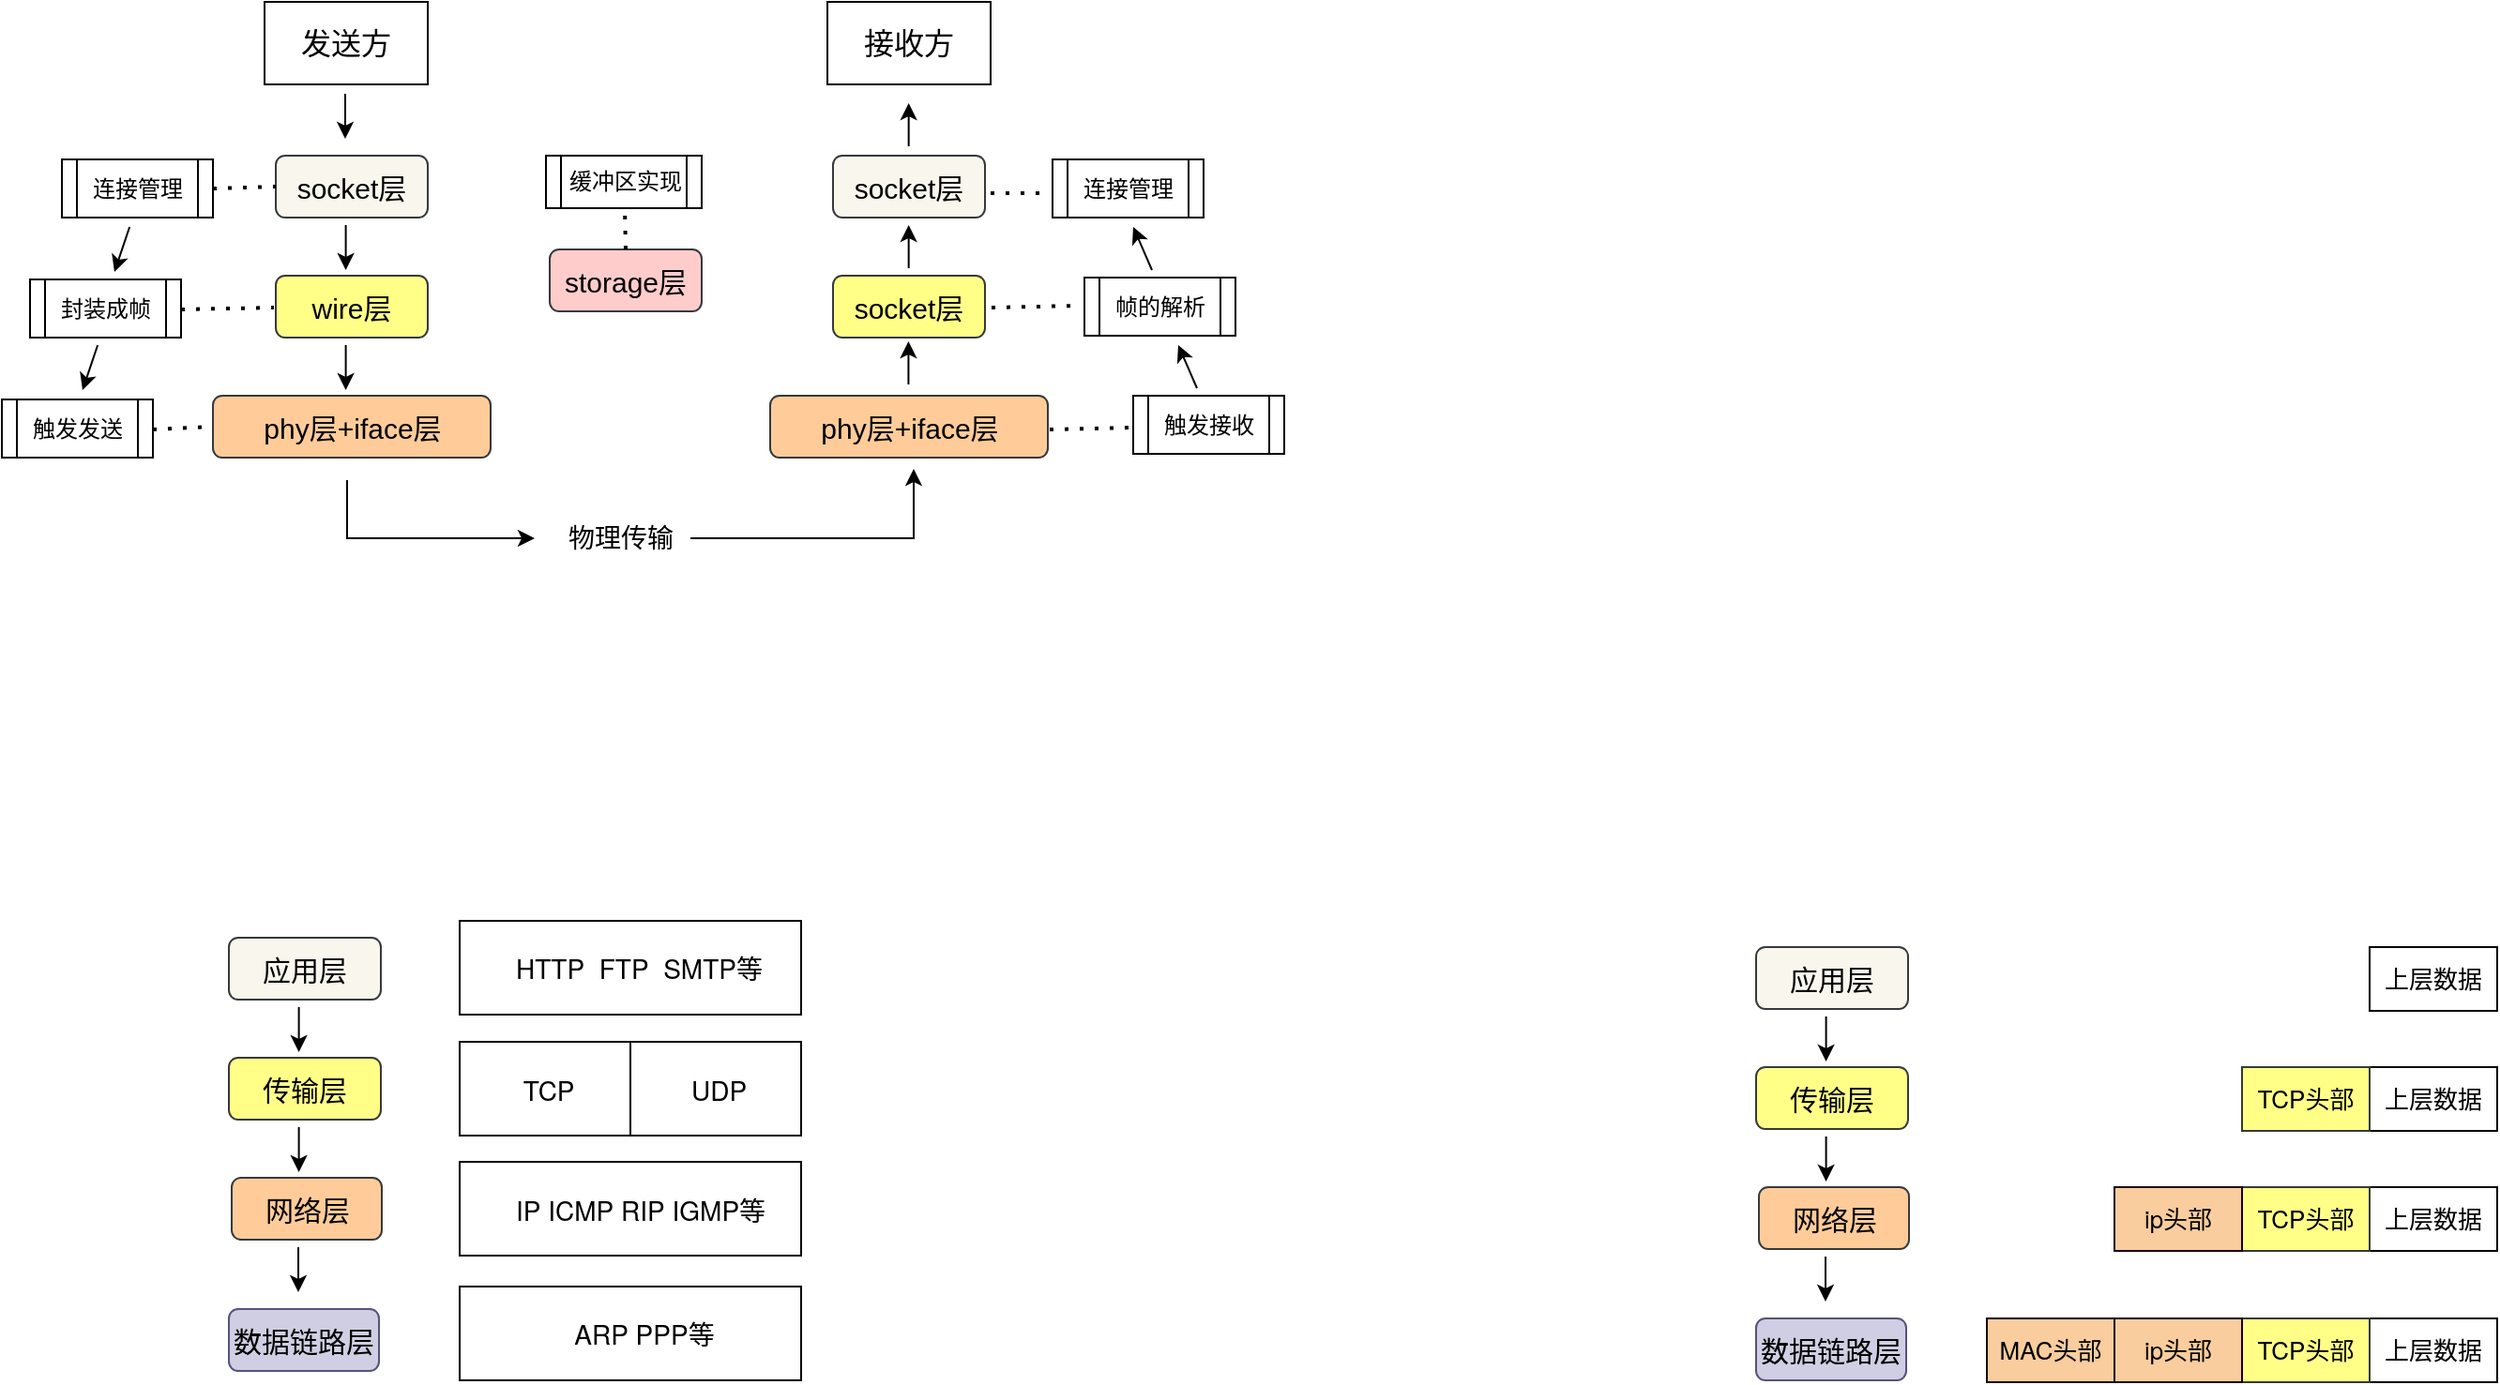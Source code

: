 <mxfile version="27.0.5">
  <diagram name="第 1 页" id="BkdToONx1IHVNfrN-008">
    <mxGraphModel dx="1717" dy="1148" grid="0" gridSize="10" guides="1" tooltips="1" connect="1" arrows="1" fold="1" page="1" pageScale="1" pageWidth="827" pageHeight="1169" math="0" shadow="0">
      <root>
        <mxCell id="0" />
        <mxCell id="1" parent="0" />
        <mxCell id="GgT4CGJnypytYm0mnlGx-1" value="&lt;font style=&quot;font-size: 16px;&quot;&gt;发送方&lt;/font&gt;" style="rounded=0;whiteSpace=wrap;html=1;" parent="1" vertex="1">
          <mxGeometry x="240" y="233" width="87" height="44" as="geometry" />
        </mxCell>
        <mxCell id="GgT4CGJnypytYm0mnlGx-4" value="&lt;span style=&quot;font-size: 16px;&quot;&gt;接收方&lt;/span&gt;" style="rounded=0;whiteSpace=wrap;html=1;" parent="1" vertex="1">
          <mxGeometry x="540" y="233" width="87" height="44" as="geometry" />
        </mxCell>
        <mxCell id="GgT4CGJnypytYm0mnlGx-5" value="" style="endArrow=classic;html=1;rounded=0;" parent="1" edge="1">
          <mxGeometry width="50" height="50" relative="1" as="geometry">
            <mxPoint x="283" y="282" as="sourcePoint" />
            <mxPoint x="283" y="306" as="targetPoint" />
          </mxGeometry>
        </mxCell>
        <mxCell id="GgT4CGJnypytYm0mnlGx-7" value="&lt;font style=&quot;font-size: 15px;&quot;&gt;socket层&lt;/font&gt;" style="rounded=1;whiteSpace=wrap;html=1;fillColor=#f9f7ed;strokeColor=#36393d;" parent="1" vertex="1">
          <mxGeometry x="246" y="315" width="81" height="33" as="geometry" />
        </mxCell>
        <mxCell id="GgT4CGJnypytYm0mnlGx-8" value="&lt;font style=&quot;font-size: 15px;&quot;&gt;wire层&lt;/font&gt;" style="rounded=1;whiteSpace=wrap;html=1;fillColor=#ffff88;strokeColor=#36393d;" parent="1" vertex="1">
          <mxGeometry x="246" y="379" width="81" height="33" as="geometry" />
        </mxCell>
        <mxCell id="GgT4CGJnypytYm0mnlGx-9" value="&lt;font style=&quot;font-size: 15px;&quot;&gt;phy层+iface层&lt;/font&gt;" style="rounded=1;whiteSpace=wrap;html=1;fillColor=#ffcc99;strokeColor=#36393d;" parent="1" vertex="1">
          <mxGeometry x="212.5" y="443" width="148" height="33" as="geometry" />
        </mxCell>
        <mxCell id="GgT4CGJnypytYm0mnlGx-11" value="&lt;font style=&quot;font-size: 15px;&quot;&gt;socket层&lt;/font&gt;" style="rounded=1;whiteSpace=wrap;html=1;fillColor=#f9f7ed;strokeColor=#36393d;" parent="1" vertex="1">
          <mxGeometry x="543" y="315" width="81" height="33" as="geometry" />
        </mxCell>
        <mxCell id="GgT4CGJnypytYm0mnlGx-12" value="&lt;font style=&quot;font-size: 15px;&quot;&gt;socket层&lt;/font&gt;" style="rounded=1;whiteSpace=wrap;html=1;fillColor=#ffff88;strokeColor=#36393d;" parent="1" vertex="1">
          <mxGeometry x="543" y="379" width="81" height="33" as="geometry" />
        </mxCell>
        <mxCell id="GgT4CGJnypytYm0mnlGx-14" value="&lt;font style=&quot;font-size: 15px;&quot;&gt;phy层+iface层&lt;/font&gt;" style="rounded=1;whiteSpace=wrap;html=1;fillColor=#ffcc99;strokeColor=#36393d;" parent="1" vertex="1">
          <mxGeometry x="509.5" y="443" width="148" height="33" as="geometry" />
        </mxCell>
        <mxCell id="GgT4CGJnypytYm0mnlGx-16" value="" style="endArrow=classic;html=1;rounded=0;" parent="1" edge="1">
          <mxGeometry width="50" height="50" relative="1" as="geometry">
            <mxPoint x="284" y="488" as="sourcePoint" />
            <mxPoint x="384" y="519" as="targetPoint" />
            <Array as="points">
              <mxPoint x="284" y="519" />
            </Array>
          </mxGeometry>
        </mxCell>
        <mxCell id="GgT4CGJnypytYm0mnlGx-17" value="" style="endArrow=classic;html=1;rounded=0;" parent="1" edge="1">
          <mxGeometry width="50" height="50" relative="1" as="geometry">
            <mxPoint x="283.3" y="352" as="sourcePoint" />
            <mxPoint x="283.3" y="376" as="targetPoint" />
          </mxGeometry>
        </mxCell>
        <mxCell id="GgT4CGJnypytYm0mnlGx-18" value="" style="endArrow=classic;html=1;rounded=0;" parent="1" edge="1">
          <mxGeometry width="50" height="50" relative="1" as="geometry">
            <mxPoint x="283.3" y="416" as="sourcePoint" />
            <mxPoint x="283.3" y="440" as="targetPoint" />
          </mxGeometry>
        </mxCell>
        <mxCell id="GgT4CGJnypytYm0mnlGx-22" value="物理传输" style="text;strokeColor=none;fillColor=none;align=left;verticalAlign=middle;spacingLeft=4;spacingRight=4;overflow=hidden;points=[[0,0.5],[1,0.5]];portConstraint=eastwest;rotatable=0;whiteSpace=wrap;html=1;strokeWidth=14;fontSize=14;" parent="1" vertex="1">
          <mxGeometry x="396" y="504" width="80" height="30" as="geometry" />
        </mxCell>
        <mxCell id="GgT4CGJnypytYm0mnlGx-24" value="" style="endArrow=classic;html=1;rounded=0;" parent="1" edge="1">
          <mxGeometry width="50" height="50" relative="1" as="geometry">
            <mxPoint x="467" y="519" as="sourcePoint" />
            <mxPoint x="586" y="482" as="targetPoint" />
            <Array as="points">
              <mxPoint x="586" y="519" />
            </Array>
          </mxGeometry>
        </mxCell>
        <mxCell id="GgT4CGJnypytYm0mnlGx-27" value="" style="endArrow=classic;html=1;rounded=0;" parent="1" edge="1">
          <mxGeometry width="50" height="50" relative="1" as="geometry">
            <mxPoint x="583.21" y="437" as="sourcePoint" />
            <mxPoint x="583.21" y="414" as="targetPoint" />
          </mxGeometry>
        </mxCell>
        <mxCell id="GgT4CGJnypytYm0mnlGx-28" value="" style="endArrow=classic;html=1;rounded=0;" parent="1" edge="1">
          <mxGeometry width="50" height="50" relative="1" as="geometry">
            <mxPoint x="583.33" y="375" as="sourcePoint" />
            <mxPoint x="583.33" y="352" as="targetPoint" />
          </mxGeometry>
        </mxCell>
        <mxCell id="GgT4CGJnypytYm0mnlGx-29" value="" style="endArrow=classic;html=1;rounded=0;" parent="1" edge="1">
          <mxGeometry width="50" height="50" relative="1" as="geometry">
            <mxPoint x="583.33" y="310" as="sourcePoint" />
            <mxPoint x="583.33" y="287" as="targetPoint" />
          </mxGeometry>
        </mxCell>
        <mxCell id="GgT4CGJnypytYm0mnlGx-30" value="&lt;span style=&quot;font-size: 15px;&quot;&gt;storage层&lt;/span&gt;" style="rounded=1;whiteSpace=wrap;html=1;fillColor=#ffcccc;strokeColor=#36393d;" parent="1" vertex="1">
          <mxGeometry x="392" y="365" width="81" height="33" as="geometry" />
        </mxCell>
        <mxCell id="GgT4CGJnypytYm0mnlGx-31" value="连接管理" style="shape=process;whiteSpace=wrap;html=1;backgroundOutline=1;" parent="1" vertex="1">
          <mxGeometry x="132" y="317" width="80.5" height="31" as="geometry" />
        </mxCell>
        <mxCell id="GgT4CGJnypytYm0mnlGx-32" value="封装成帧" style="shape=process;whiteSpace=wrap;html=1;backgroundOutline=1;" parent="1" vertex="1">
          <mxGeometry x="115" y="381" width="80.5" height="31" as="geometry" />
        </mxCell>
        <mxCell id="GgT4CGJnypytYm0mnlGx-33" value="触发发送" style="shape=process;whiteSpace=wrap;html=1;backgroundOutline=1;" parent="1" vertex="1">
          <mxGeometry x="100" y="445" width="80.5" height="31" as="geometry" />
        </mxCell>
        <mxCell id="GgT4CGJnypytYm0mnlGx-34" value="连接管理" style="shape=process;whiteSpace=wrap;html=1;backgroundOutline=1;" parent="1" vertex="1">
          <mxGeometry x="660" y="317" width="80.5" height="31" as="geometry" />
        </mxCell>
        <mxCell id="GgT4CGJnypytYm0mnlGx-35" value="帧的解析" style="shape=process;whiteSpace=wrap;html=1;backgroundOutline=1;" parent="1" vertex="1">
          <mxGeometry x="677" y="380" width="80.5" height="31" as="geometry" />
        </mxCell>
        <mxCell id="GgT4CGJnypytYm0mnlGx-36" value="触发接收" style="shape=process;whiteSpace=wrap;html=1;backgroundOutline=1;" parent="1" vertex="1">
          <mxGeometry x="703" y="443" width="80.5" height="31" as="geometry" />
        </mxCell>
        <mxCell id="GgT4CGJnypytYm0mnlGx-37" value="缓冲区实现" style="shape=process;whiteSpace=wrap;html=1;backgroundOutline=1;" parent="1" vertex="1">
          <mxGeometry x="390" y="315" width="83" height="28" as="geometry" />
        </mxCell>
        <mxCell id="GMm1CNw4tiMBBnJEAq1V-4" value="&lt;font style=&quot;font-size: 15px;&quot;&gt;应用层&lt;/font&gt;" style="rounded=1;whiteSpace=wrap;html=1;fillColor=#f9f7ed;strokeColor=#36393d;" vertex="1" parent="1">
          <mxGeometry x="221" y="732" width="81" height="33" as="geometry" />
        </mxCell>
        <mxCell id="GMm1CNw4tiMBBnJEAq1V-5" value="&lt;font style=&quot;font-size: 15px;&quot;&gt;传输层&lt;/font&gt;" style="rounded=1;whiteSpace=wrap;html=1;fillColor=#ffff88;strokeColor=#36393d;" vertex="1" parent="1">
          <mxGeometry x="221" y="796" width="81" height="33" as="geometry" />
        </mxCell>
        <mxCell id="GMm1CNw4tiMBBnJEAq1V-6" value="&lt;span style=&quot;font-size: 15px;&quot;&gt;网络层&lt;/span&gt;" style="rounded=1;whiteSpace=wrap;html=1;fillColor=#ffcc99;strokeColor=#36393d;" vertex="1" parent="1">
          <mxGeometry x="222.5" y="860" width="80" height="33" as="geometry" />
        </mxCell>
        <mxCell id="GMm1CNw4tiMBBnJEAq1V-11" value="" style="endArrow=classic;html=1;rounded=0;" edge="1" parent="1">
          <mxGeometry width="50" height="50" relative="1" as="geometry">
            <mxPoint x="258.3" y="769" as="sourcePoint" />
            <mxPoint x="258.3" y="793" as="targetPoint" />
          </mxGeometry>
        </mxCell>
        <mxCell id="GMm1CNw4tiMBBnJEAq1V-12" value="" style="endArrow=classic;html=1;rounded=0;" edge="1" parent="1">
          <mxGeometry width="50" height="50" relative="1" as="geometry">
            <mxPoint x="258.3" y="833" as="sourcePoint" />
            <mxPoint x="258.3" y="857" as="targetPoint" />
          </mxGeometry>
        </mxCell>
        <mxCell id="GMm1CNw4tiMBBnJEAq1V-26" value="" style="endArrow=classic;html=1;rounded=0;" edge="1" parent="1">
          <mxGeometry width="50" height="50" relative="1" as="geometry">
            <mxPoint x="168.08" y="353" as="sourcePoint" />
            <mxPoint x="160" y="377" as="targetPoint" />
          </mxGeometry>
        </mxCell>
        <mxCell id="GMm1CNw4tiMBBnJEAq1V-27" value="" style="endArrow=classic;html=1;rounded=0;" edge="1" parent="1">
          <mxGeometry width="50" height="50" relative="1" as="geometry">
            <mxPoint x="151.08" y="416" as="sourcePoint" />
            <mxPoint x="143" y="440" as="targetPoint" />
          </mxGeometry>
        </mxCell>
        <mxCell id="GMm1CNw4tiMBBnJEAq1V-28" value="" style="endArrow=none;dashed=1;html=1;dashPattern=1 3;strokeWidth=2;rounded=0;entryX=0;entryY=0.5;entryDx=0;entryDy=0;exitX=1;exitY=0.5;exitDx=0;exitDy=0;" edge="1" parent="1" source="GgT4CGJnypytYm0mnlGx-31" target="GgT4CGJnypytYm0mnlGx-7">
          <mxGeometry width="50" height="50" relative="1" as="geometry">
            <mxPoint x="213" y="333" as="sourcePoint" />
            <mxPoint x="284" y="367" as="targetPoint" />
          </mxGeometry>
        </mxCell>
        <mxCell id="GMm1CNw4tiMBBnJEAq1V-29" value="" style="endArrow=none;dashed=1;html=1;dashPattern=1 3;strokeWidth=2;rounded=0;exitX=1;exitY=0.5;exitDx=0;exitDy=0;" edge="1" parent="1">
          <mxGeometry width="50" height="50" relative="1" as="geometry">
            <mxPoint x="195.5" y="397" as="sourcePoint" />
            <mxPoint x="245" y="396" as="targetPoint" />
          </mxGeometry>
        </mxCell>
        <mxCell id="GMm1CNw4tiMBBnJEAq1V-30" value="" style="endArrow=none;dashed=1;html=1;dashPattern=1 3;strokeWidth=2;rounded=0;exitX=1;exitY=0.5;exitDx=0;exitDy=0;entryX=0;entryY=0.5;entryDx=0;entryDy=0;" edge="1" parent="1" target="GgT4CGJnypytYm0mnlGx-9">
          <mxGeometry width="50" height="50" relative="1" as="geometry">
            <mxPoint x="180.5" y="461" as="sourcePoint" />
            <mxPoint x="230" y="460" as="targetPoint" />
          </mxGeometry>
        </mxCell>
        <mxCell id="GMm1CNw4tiMBBnJEAq1V-31" value="" style="endArrow=none;dashed=1;html=1;dashPattern=1 3;strokeWidth=2;rounded=0;exitX=1;exitY=0.5;exitDx=0;exitDy=0;" edge="1" parent="1">
          <mxGeometry width="50" height="50" relative="1" as="geometry">
            <mxPoint x="627" y="335" as="sourcePoint" />
            <mxPoint x="653" y="335" as="targetPoint" />
          </mxGeometry>
        </mxCell>
        <mxCell id="GMm1CNw4tiMBBnJEAq1V-32" value="" style="endArrow=none;dashed=1;html=1;dashPattern=1 3;strokeWidth=2;rounded=0;exitX=1;exitY=0.5;exitDx=0;exitDy=0;" edge="1" parent="1">
          <mxGeometry width="50" height="50" relative="1" as="geometry">
            <mxPoint x="627.5" y="396" as="sourcePoint" />
            <mxPoint x="674" y="395" as="targetPoint" />
          </mxGeometry>
        </mxCell>
        <mxCell id="GMm1CNw4tiMBBnJEAq1V-33" value="" style="endArrow=none;dashed=1;html=1;dashPattern=1 3;strokeWidth=2;rounded=0;exitX=1;exitY=0.5;exitDx=0;exitDy=0;" edge="1" parent="1">
          <mxGeometry width="50" height="50" relative="1" as="geometry">
            <mxPoint x="658.5" y="461" as="sourcePoint" />
            <mxPoint x="702" y="460" as="targetPoint" />
          </mxGeometry>
        </mxCell>
        <mxCell id="GMm1CNw4tiMBBnJEAq1V-34" value="" style="endArrow=classic;html=1;rounded=0;" edge="1" parent="1">
          <mxGeometry width="50" height="50" relative="1" as="geometry">
            <mxPoint x="737" y="439" as="sourcePoint" />
            <mxPoint x="727" y="416" as="targetPoint" />
          </mxGeometry>
        </mxCell>
        <mxCell id="GMm1CNw4tiMBBnJEAq1V-35" value="" style="endArrow=classic;html=1;rounded=0;" edge="1" parent="1">
          <mxGeometry width="50" height="50" relative="1" as="geometry">
            <mxPoint x="713" y="376" as="sourcePoint" />
            <mxPoint x="703" y="353" as="targetPoint" />
          </mxGeometry>
        </mxCell>
        <mxCell id="GMm1CNw4tiMBBnJEAq1V-36" value="" style="endArrow=none;dashed=1;html=1;dashPattern=1 3;strokeWidth=2;rounded=0;exitX=0.5;exitY=0;exitDx=0;exitDy=0;" edge="1" parent="1" source="GgT4CGJnypytYm0mnlGx-30">
          <mxGeometry width="50" height="50" relative="1" as="geometry">
            <mxPoint x="385" y="396" as="sourcePoint" />
            <mxPoint x="432" y="343" as="targetPoint" />
          </mxGeometry>
        </mxCell>
        <mxCell id="GMm1CNw4tiMBBnJEAq1V-38" value="" style="endArrow=classic;html=1;rounded=0;" edge="1" parent="1">
          <mxGeometry width="50" height="50" relative="1" as="geometry">
            <mxPoint x="258" y="897" as="sourcePoint" />
            <mxPoint x="258" y="921" as="targetPoint" />
          </mxGeometry>
        </mxCell>
        <mxCell id="GMm1CNw4tiMBBnJEAq1V-39" value="&lt;span style=&quot;font-size: 15px;&quot;&gt;数据链路层&lt;/span&gt;" style="rounded=1;whiteSpace=wrap;html=1;fillColor=#d0cee2;strokeColor=#56517e;" vertex="1" parent="1">
          <mxGeometry x="221" y="930" width="80" height="33" as="geometry" />
        </mxCell>
        <mxCell id="GMm1CNw4tiMBBnJEAq1V-43" value="&lt;div style=&quot;text-indent: 28px;&quot;&gt;&lt;span style=&quot;color: light-dark(rgb(0, 0, 0), rgb(255, 255, 255)); font-size: 14px; background-color: rgb(255, 255, 255);&quot;&gt;&lt;font face=&quot;Helvetica Neue, Helvetica, Arial, PingFang SC, Hiragino Sans GB, Microsoft YaHei, WenQuanYi Micro Hei, sans-serif&quot;&gt;HTTP&amp;nbsp; FTP&amp;nbsp; SMTP等&lt;/font&gt;&lt;/span&gt;&lt;/div&gt;" style="rounded=0;whiteSpace=wrap;html=1;align=left;" vertex="1" parent="1">
          <mxGeometry x="344" y="723" width="182" height="50" as="geometry" />
        </mxCell>
        <mxCell id="GMm1CNw4tiMBBnJEAq1V-44" value="&lt;div style=&quot;text-indent: 28px;&quot;&gt;&lt;span style=&quot;color: light-dark(rgb(0, 0, 0), rgb(255, 255, 255)); font-size: 14px; background-color: rgb(255, 255, 255);&quot;&gt;&lt;font face=&quot;Helvetica Neue, Helvetica, Arial, PingFang SC, Hiragino Sans GB, Microsoft YaHei, WenQuanYi Micro Hei, sans-serif&quot;&gt;&amp;nbsp;TCP&amp;nbsp; &amp;nbsp; &amp;nbsp; &amp;nbsp; &amp;nbsp; &amp;nbsp; &amp;nbsp; &amp;nbsp; UDP&lt;/font&gt;&lt;/span&gt;&lt;/div&gt;" style="rounded=0;whiteSpace=wrap;html=1;align=left;" vertex="1" parent="1">
          <mxGeometry x="344" y="787.5" width="182" height="50" as="geometry" />
        </mxCell>
        <mxCell id="GMm1CNw4tiMBBnJEAq1V-45" value="&lt;div style=&quot;text-indent: 28px;&quot;&gt;&lt;span style=&quot;color: light-dark(rgb(0, 0, 0), rgb(255, 255, 255)); font-size: 14px; background-color: rgb(255, 255, 255);&quot;&gt;&lt;font face=&quot;Helvetica Neue, Helvetica, Arial, PingFang SC, Hiragino Sans GB, Microsoft YaHei, WenQuanYi Micro Hei, sans-serif&quot;&gt;IP ICMP RIP IGMP等&lt;/font&gt;&lt;/span&gt;&lt;/div&gt;" style="rounded=0;whiteSpace=wrap;html=1;align=left;" vertex="1" parent="1">
          <mxGeometry x="344" y="851.5" width="182" height="50" as="geometry" />
        </mxCell>
        <mxCell id="GMm1CNw4tiMBBnJEAq1V-46" value="&lt;div style=&quot;text-indent: 28px;&quot;&gt;&lt;span style=&quot;color: light-dark(rgb(0, 0, 0), rgb(255, 255, 255)); font-size: 14px; background-color: rgb(255, 255, 255);&quot;&gt;&lt;font face=&quot;Helvetica Neue, Helvetica, Arial, PingFang SC, Hiragino Sans GB, Microsoft YaHei, WenQuanYi Micro Hei, sans-serif&quot;&gt;&amp;nbsp; &amp;nbsp; &amp;nbsp; &amp;nbsp; ARP PPP等&lt;/font&gt;&lt;/span&gt;&lt;/div&gt;" style="rounded=0;whiteSpace=wrap;html=1;align=left;" vertex="1" parent="1">
          <mxGeometry x="344" y="918" width="182" height="50" as="geometry" />
        </mxCell>
        <mxCell id="GMm1CNw4tiMBBnJEAq1V-47" value="" style="endArrow=none;html=1;rounded=0;exitX=0.5;exitY=1;exitDx=0;exitDy=0;entryX=0.5;entryY=0;entryDx=0;entryDy=0;" edge="1" parent="1" source="GMm1CNw4tiMBBnJEAq1V-44" target="GMm1CNw4tiMBBnJEAq1V-44">
          <mxGeometry width="50" height="50" relative="1" as="geometry">
            <mxPoint x="564" y="790" as="sourcePoint" />
            <mxPoint x="432" y="786" as="targetPoint" />
          </mxGeometry>
        </mxCell>
        <mxCell id="GMm1CNw4tiMBBnJEAq1V-48" value="&lt;font style=&quot;font-size: 15px;&quot;&gt;应用层&lt;/font&gt;" style="rounded=1;whiteSpace=wrap;html=1;fillColor=#f9f7ed;strokeColor=#36393d;" vertex="1" parent="1">
          <mxGeometry x="1035" y="737" width="81" height="33" as="geometry" />
        </mxCell>
        <mxCell id="GMm1CNw4tiMBBnJEAq1V-49" value="&lt;font style=&quot;font-size: 15px;&quot;&gt;传输层&lt;/font&gt;" style="rounded=1;whiteSpace=wrap;html=1;fillColor=#ffff88;strokeColor=#36393d;" vertex="1" parent="1">
          <mxGeometry x="1035" y="801" width="81" height="33" as="geometry" />
        </mxCell>
        <mxCell id="GMm1CNw4tiMBBnJEAq1V-50" value="&lt;span style=&quot;font-size: 15px;&quot;&gt;网络层&lt;/span&gt;" style="rounded=1;whiteSpace=wrap;html=1;fillColor=#ffcc99;strokeColor=#36393d;" vertex="1" parent="1">
          <mxGeometry x="1036.5" y="865" width="80" height="33" as="geometry" />
        </mxCell>
        <mxCell id="GMm1CNw4tiMBBnJEAq1V-51" value="" style="endArrow=classic;html=1;rounded=0;" edge="1" parent="1">
          <mxGeometry width="50" height="50" relative="1" as="geometry">
            <mxPoint x="1072.3" y="774" as="sourcePoint" />
            <mxPoint x="1072.3" y="798" as="targetPoint" />
          </mxGeometry>
        </mxCell>
        <mxCell id="GMm1CNw4tiMBBnJEAq1V-52" value="" style="endArrow=classic;html=1;rounded=0;" edge="1" parent="1">
          <mxGeometry width="50" height="50" relative="1" as="geometry">
            <mxPoint x="1072.3" y="838" as="sourcePoint" />
            <mxPoint x="1072.3" y="862" as="targetPoint" />
          </mxGeometry>
        </mxCell>
        <mxCell id="GMm1CNw4tiMBBnJEAq1V-53" value="" style="endArrow=classic;html=1;rounded=0;" edge="1" parent="1">
          <mxGeometry width="50" height="50" relative="1" as="geometry">
            <mxPoint x="1072" y="902" as="sourcePoint" />
            <mxPoint x="1072" y="926" as="targetPoint" />
          </mxGeometry>
        </mxCell>
        <mxCell id="GMm1CNw4tiMBBnJEAq1V-54" value="&lt;span style=&quot;font-size: 15px;&quot;&gt;数据链路层&lt;/span&gt;" style="rounded=1;whiteSpace=wrap;html=1;fillColor=#d0cee2;strokeColor=#56517e;" vertex="1" parent="1">
          <mxGeometry x="1035" y="935" width="80" height="33" as="geometry" />
        </mxCell>
        <mxCell id="GMm1CNw4tiMBBnJEAq1V-55" value="&lt;font style=&quot;font-size: 13px;&quot; face=&quot;Helvetica Neue, Helvetica, Arial, PingFang SC, Hiragino Sans GB, Microsoft YaHei, WenQuanYi Micro Hei, sans-serif&quot;&gt;&lt;span style=&quot;background-color: rgb(255, 255, 255);&quot;&gt;上层数据&lt;/span&gt;&lt;/font&gt;" style="rounded=0;whiteSpace=wrap;html=1;align=center;" vertex="1" parent="1">
          <mxGeometry x="1362" y="737" width="68" height="34" as="geometry" />
        </mxCell>
        <mxCell id="GMm1CNw4tiMBBnJEAq1V-60" value="&lt;font style=&quot;font-size: 13px;&quot; face=&quot;Helvetica Neue, Helvetica, Arial, PingFang SC, Hiragino Sans GB, Microsoft YaHei, WenQuanYi Micro Hei, sans-serif&quot;&gt;&lt;span style=&quot;background-color: rgb(255, 255, 255);&quot;&gt;上层数据&lt;/span&gt;&lt;/font&gt;" style="rounded=0;whiteSpace=wrap;html=1;align=center;" vertex="1" parent="1">
          <mxGeometry x="1362" y="801" width="68" height="34" as="geometry" />
        </mxCell>
        <mxCell id="GMm1CNw4tiMBBnJEAq1V-61" value="&lt;font style=&quot;font-size: 13px;&quot; face=&quot;Helvetica Neue, Helvetica, Arial, PingFang SC, Hiragino Sans GB, Microsoft YaHei, WenQuanYi Micro Hei, sans-serif&quot;&gt;&lt;span style=&quot;background-color: rgb(255, 255, 255);&quot;&gt;上层数据&lt;/span&gt;&lt;/font&gt;" style="rounded=0;whiteSpace=wrap;html=1;align=center;" vertex="1" parent="1">
          <mxGeometry x="1362" y="865" width="68" height="34" as="geometry" />
        </mxCell>
        <mxCell id="GMm1CNw4tiMBBnJEAq1V-63" value="&lt;font face=&quot;Helvetica Neue, Helvetica, Arial, PingFang SC, Hiragino Sans GB, Microsoft YaHei, WenQuanYi Micro Hei, sans-serif&quot;&gt;&lt;span style=&quot;font-size: 13px;&quot;&gt;TCP头部&lt;/span&gt;&lt;/font&gt;" style="rounded=0;whiteSpace=wrap;html=1;align=center;fillColor=#ffff88;strokeColor=#36393d;" vertex="1" parent="1">
          <mxGeometry x="1294" y="801" width="68" height="34" as="geometry" />
        </mxCell>
        <mxCell id="GMm1CNw4tiMBBnJEAq1V-64" value="&lt;font face=&quot;Helvetica Neue, Helvetica, Arial, PingFang SC, Hiragino Sans GB, Microsoft YaHei, WenQuanYi Micro Hei, sans-serif&quot;&gt;&lt;span style=&quot;font-size: 13px;&quot;&gt;TCP头部&lt;/span&gt;&lt;/font&gt;" style="rounded=0;whiteSpace=wrap;html=1;align=center;fillColor=#ffff88;strokeColor=#36393d;" vertex="1" parent="1">
          <mxGeometry x="1294" y="865" width="68" height="34" as="geometry" />
        </mxCell>
        <mxCell id="GMm1CNw4tiMBBnJEAq1V-65" value="&lt;font face=&quot;Helvetica Neue, Helvetica, Arial, PingFang SC, Hiragino Sans GB, Microsoft YaHei, WenQuanYi Micro Hei, sans-serif&quot;&gt;&lt;span style=&quot;font-size: 13px;&quot;&gt;ip头部&lt;/span&gt;&lt;/font&gt;" style="rounded=0;whiteSpace=wrap;html=1;align=center;fillColor=light-dark(#f9cd9d, #36210a);strokeColor=light-dark(#190000, #996500);" vertex="1" parent="1">
          <mxGeometry x="1226" y="865" width="68" height="34" as="geometry" />
        </mxCell>
        <mxCell id="GMm1CNw4tiMBBnJEAq1V-66" value="&lt;font style=&quot;font-size: 13px;&quot; face=&quot;Helvetica Neue, Helvetica, Arial, PingFang SC, Hiragino Sans GB, Microsoft YaHei, WenQuanYi Micro Hei, sans-serif&quot;&gt;&lt;span style=&quot;background-color: rgb(255, 255, 255);&quot;&gt;上层数据&lt;/span&gt;&lt;/font&gt;" style="rounded=0;whiteSpace=wrap;html=1;align=center;" vertex="1" parent="1">
          <mxGeometry x="1362" y="935" width="68" height="34" as="geometry" />
        </mxCell>
        <mxCell id="GMm1CNw4tiMBBnJEAq1V-67" value="&lt;font face=&quot;Helvetica Neue, Helvetica, Arial, PingFang SC, Hiragino Sans GB, Microsoft YaHei, WenQuanYi Micro Hei, sans-serif&quot;&gt;&lt;span style=&quot;font-size: 13px;&quot;&gt;TCP头部&lt;/span&gt;&lt;/font&gt;" style="rounded=0;whiteSpace=wrap;html=1;align=center;fillColor=#ffff88;strokeColor=#36393d;" vertex="1" parent="1">
          <mxGeometry x="1294" y="935" width="68" height="34" as="geometry" />
        </mxCell>
        <mxCell id="GMm1CNw4tiMBBnJEAq1V-68" value="&lt;font face=&quot;Helvetica Neue, Helvetica, Arial, PingFang SC, Hiragino Sans GB, Microsoft YaHei, WenQuanYi Micro Hei, sans-serif&quot;&gt;&lt;span style=&quot;font-size: 13px;&quot;&gt;ip头部&lt;/span&gt;&lt;/font&gt;" style="rounded=0;whiteSpace=wrap;html=1;align=center;fillColor=light-dark(#f9cd9d, #36210a);strokeColor=light-dark(#190000, #996500);" vertex="1" parent="1">
          <mxGeometry x="1226" y="935" width="68" height="34" as="geometry" />
        </mxCell>
        <mxCell id="GMm1CNw4tiMBBnJEAq1V-69" value="&lt;font face=&quot;Helvetica Neue, Helvetica, Arial, PingFang SC, Hiragino Sans GB, Microsoft YaHei, WenQuanYi Micro Hei, sans-serif&quot;&gt;&lt;span style=&quot;font-size: 13px;&quot;&gt;MAC头部&lt;/span&gt;&lt;/font&gt;" style="rounded=0;whiteSpace=wrap;html=1;align=center;fillColor=light-dark(#f9cd9d, #36210a);strokeColor=light-dark(#190000, #996500);" vertex="1" parent="1">
          <mxGeometry x="1158" y="935" width="68" height="34" as="geometry" />
        </mxCell>
      </root>
    </mxGraphModel>
  </diagram>
</mxfile>
